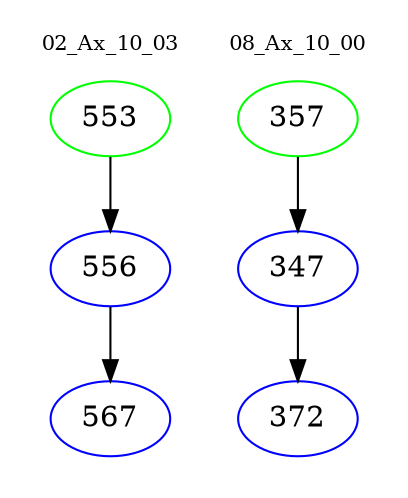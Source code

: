 digraph{
subgraph cluster_0 {
color = white
label = "02_Ax_10_03";
fontsize=10;
T0_553 [label="553", color="green"]
T0_553 -> T0_556 [color="black"]
T0_556 [label="556", color="blue"]
T0_556 -> T0_567 [color="black"]
T0_567 [label="567", color="blue"]
}
subgraph cluster_1 {
color = white
label = "08_Ax_10_00";
fontsize=10;
T1_357 [label="357", color="green"]
T1_357 -> T1_347 [color="black"]
T1_347 [label="347", color="blue"]
T1_347 -> T1_372 [color="black"]
T1_372 [label="372", color="blue"]
}
}
